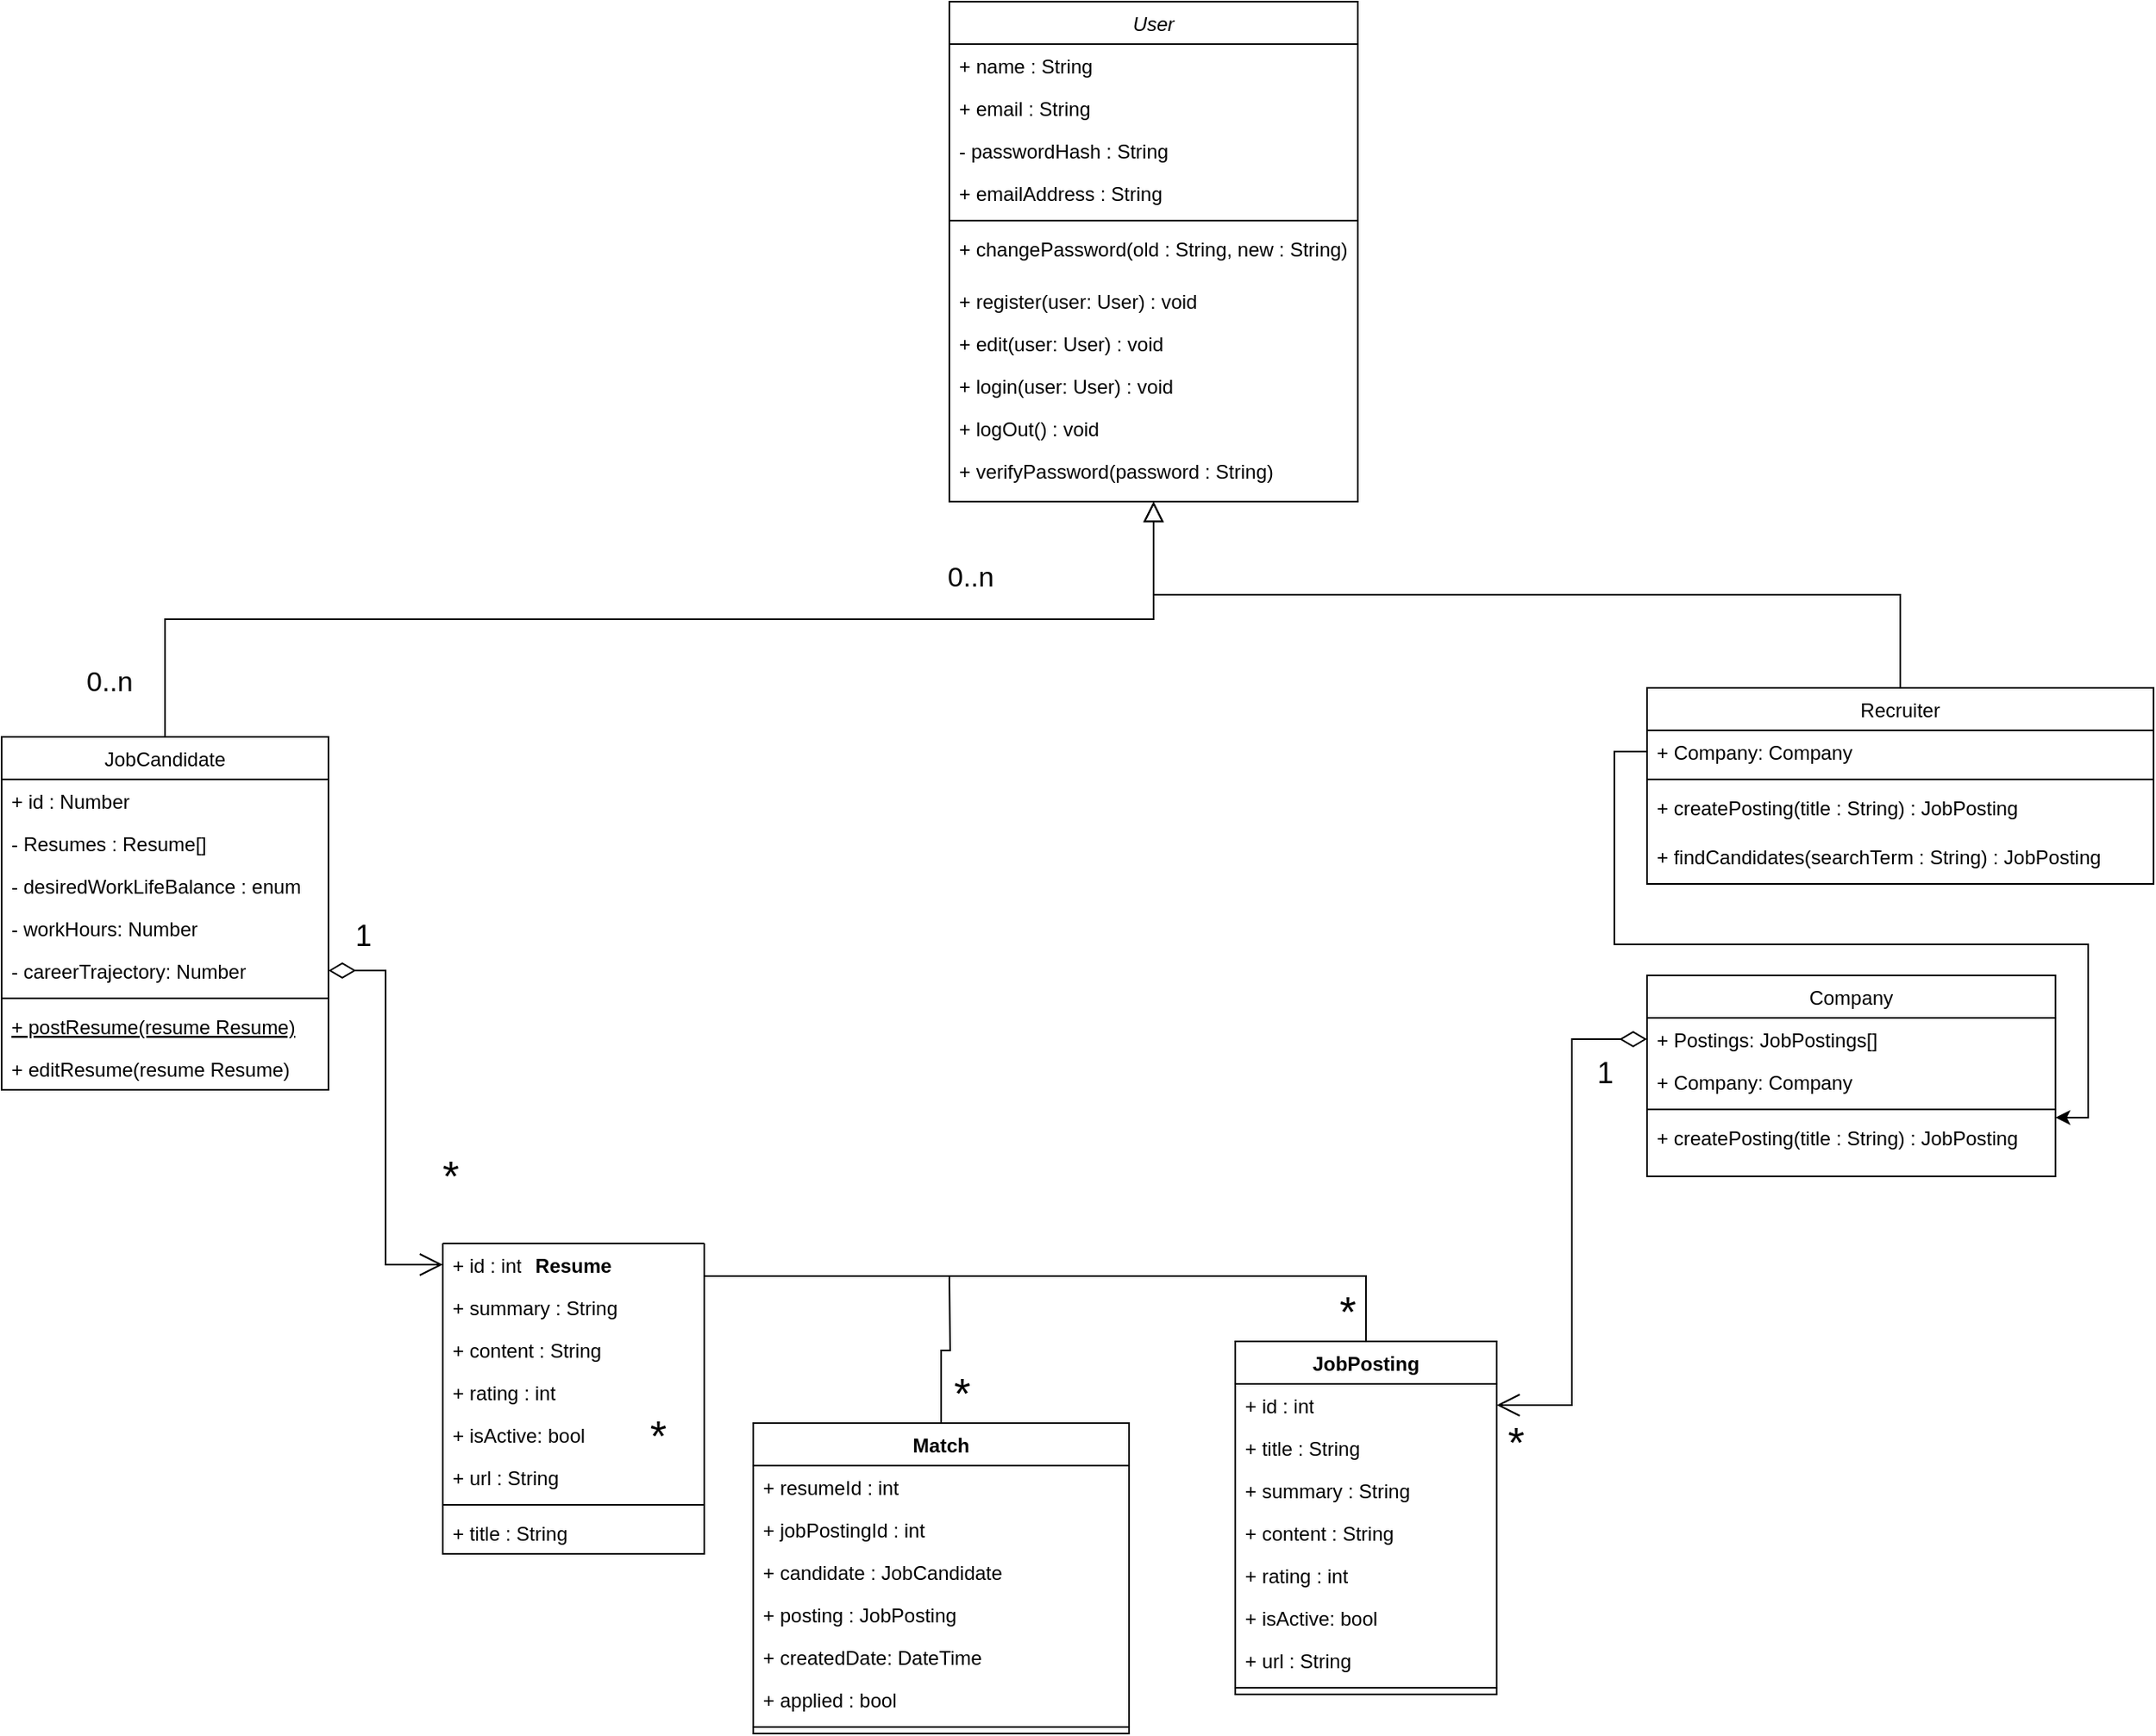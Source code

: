 <mxfile version="22.1.2" type="github">
  <diagram id="C5RBs43oDa-KdzZeNtuy" name="Page-1">
    <mxGraphModel dx="2257" dy="768" grid="1" gridSize="10" guides="1" tooltips="1" connect="1" arrows="1" fold="1" page="1" pageScale="1" pageWidth="827" pageHeight="1169" math="0" shadow="0">
      <root>
        <mxCell id="WIyWlLk6GJQsqaUBKTNV-0" />
        <mxCell id="WIyWlLk6GJQsqaUBKTNV-1" parent="WIyWlLk6GJQsqaUBKTNV-0" />
        <mxCell id="zkfFHV4jXpPFQw0GAbJ--0" value="User" style="swimlane;fontStyle=2;align=center;verticalAlign=top;childLayout=stackLayout;horizontal=1;startSize=26;horizontalStack=0;resizeParent=1;resizeLast=0;collapsible=1;marginBottom=0;rounded=0;shadow=0;strokeWidth=1;" parent="WIyWlLk6GJQsqaUBKTNV-1" vertex="1">
          <mxGeometry x="400" y="80" width="250" height="306" as="geometry">
            <mxRectangle x="230" y="140" width="160" height="26" as="alternateBounds" />
          </mxGeometry>
        </mxCell>
        <mxCell id="zkfFHV4jXpPFQw0GAbJ--1" value="+ name : String" style="text;align=left;verticalAlign=top;spacingLeft=4;spacingRight=4;overflow=hidden;rotatable=0;points=[[0,0.5],[1,0.5]];portConstraint=eastwest;" parent="zkfFHV4jXpPFQw0GAbJ--0" vertex="1">
          <mxGeometry y="26" width="250" height="26" as="geometry" />
        </mxCell>
        <mxCell id="Fggj_jDQMoIRLSlyv294-0" value="+ email : String" style="text;align=left;verticalAlign=top;spacingLeft=4;spacingRight=4;overflow=hidden;rotatable=0;points=[[0,0.5],[1,0.5]];portConstraint=eastwest;" parent="zkfFHV4jXpPFQw0GAbJ--0" vertex="1">
          <mxGeometry y="52" width="250" height="26" as="geometry" />
        </mxCell>
        <mxCell id="zkfFHV4jXpPFQw0GAbJ--2" value="- passwordHash : String" style="text;align=left;verticalAlign=top;spacingLeft=4;spacingRight=4;overflow=hidden;rotatable=0;points=[[0,0.5],[1,0.5]];portConstraint=eastwest;rounded=0;shadow=0;html=0;" parent="zkfFHV4jXpPFQw0GAbJ--0" vertex="1">
          <mxGeometry y="78" width="250" height="26" as="geometry" />
        </mxCell>
        <mxCell id="fFq-J_H4LNQ-aWTrTelW-20" value="+ emailAddress : String" style="text;align=left;verticalAlign=top;spacingLeft=4;spacingRight=4;overflow=hidden;rotatable=0;points=[[0,0.5],[1,0.5]];portConstraint=eastwest;rounded=0;shadow=0;html=0;" parent="zkfFHV4jXpPFQw0GAbJ--0" vertex="1">
          <mxGeometry y="104" width="250" height="26" as="geometry" />
        </mxCell>
        <mxCell id="zkfFHV4jXpPFQw0GAbJ--4" value="" style="line;html=1;strokeWidth=1;align=left;verticalAlign=middle;spacingTop=-1;spacingLeft=3;spacingRight=3;rotatable=0;labelPosition=right;points=[];portConstraint=eastwest;" parent="zkfFHV4jXpPFQw0GAbJ--0" vertex="1">
          <mxGeometry y="130" width="250" height="8" as="geometry" />
        </mxCell>
        <mxCell id="zkfFHV4jXpPFQw0GAbJ--5" value="+ changePassword(old : String, new : String)&#xa;" style="text;align=left;verticalAlign=top;spacingLeft=4;spacingRight=4;overflow=hidden;rotatable=0;points=[[0,0.5],[1,0.5]];portConstraint=eastwest;" parent="zkfFHV4jXpPFQw0GAbJ--0" vertex="1">
          <mxGeometry y="138" width="250" height="32" as="geometry" />
        </mxCell>
        <mxCell id="zkfFHV4jXpPFQw0GAbJ--25" value="+ register(user: User) : void" style="text;align=left;verticalAlign=top;spacingLeft=4;spacingRight=4;overflow=hidden;rotatable=0;points=[[0,0.5],[1,0.5]];portConstraint=eastwest;" parent="zkfFHV4jXpPFQw0GAbJ--0" vertex="1">
          <mxGeometry y="170" width="250" height="26" as="geometry" />
        </mxCell>
        <mxCell id="fFq-J_H4LNQ-aWTrTelW-17" value="+ edit(user: User) : void" style="text;align=left;verticalAlign=top;spacingLeft=4;spacingRight=4;overflow=hidden;rotatable=0;points=[[0,0.5],[1,0.5]];portConstraint=eastwest;" parent="zkfFHV4jXpPFQw0GAbJ--0" vertex="1">
          <mxGeometry y="196" width="250" height="26" as="geometry" />
        </mxCell>
        <mxCell id="zkfFHV4jXpPFQw0GAbJ--24" value="+ login(user: User) : void" style="text;align=left;verticalAlign=top;spacingLeft=4;spacingRight=4;overflow=hidden;rotatable=0;points=[[0,0.5],[1,0.5]];portConstraint=eastwest;" parent="zkfFHV4jXpPFQw0GAbJ--0" vertex="1">
          <mxGeometry y="222" width="250" height="26" as="geometry" />
        </mxCell>
        <mxCell id="fFq-J_H4LNQ-aWTrTelW-18" value="+ logOut() : void" style="text;align=left;verticalAlign=top;spacingLeft=4;spacingRight=4;overflow=hidden;rotatable=0;points=[[0,0.5],[1,0.5]];portConstraint=eastwest;" parent="zkfFHV4jXpPFQw0GAbJ--0" vertex="1">
          <mxGeometry y="248" width="250" height="26" as="geometry" />
        </mxCell>
        <mxCell id="fFq-J_H4LNQ-aWTrTelW-15" value="+ verifyPassword(password : String)" style="text;align=left;verticalAlign=top;spacingLeft=4;spacingRight=4;overflow=hidden;rotatable=0;points=[[0,0.5],[1,0.5]];portConstraint=eastwest;" parent="zkfFHV4jXpPFQw0GAbJ--0" vertex="1">
          <mxGeometry y="274" width="250" height="32" as="geometry" />
        </mxCell>
        <mxCell id="zkfFHV4jXpPFQw0GAbJ--6" value="JobCandidate" style="swimlane;fontStyle=0;align=center;verticalAlign=top;childLayout=stackLayout;horizontal=1;startSize=26;horizontalStack=0;resizeParent=1;resizeLast=0;collapsible=1;marginBottom=0;rounded=0;shadow=0;strokeWidth=1;" parent="WIyWlLk6GJQsqaUBKTNV-1" vertex="1">
          <mxGeometry x="-180" y="530" width="200" height="216" as="geometry">
            <mxRectangle x="130" y="380" width="160" height="26" as="alternateBounds" />
          </mxGeometry>
        </mxCell>
        <mxCell id="zkfFHV4jXpPFQw0GAbJ--7" value="+ id : Number" style="text;align=left;verticalAlign=top;spacingLeft=4;spacingRight=4;overflow=hidden;rotatable=0;points=[[0,0.5],[1,0.5]];portConstraint=eastwest;" parent="zkfFHV4jXpPFQw0GAbJ--6" vertex="1">
          <mxGeometry y="26" width="200" height="26" as="geometry" />
        </mxCell>
        <mxCell id="p4cWSgK3Y5e1TkSdbBXA-22" value="- Resumes : Resume[]" style="text;align=left;verticalAlign=top;spacingLeft=4;spacingRight=4;overflow=hidden;rotatable=0;points=[[0,0.5],[1,0.5]];portConstraint=eastwest;rounded=0;shadow=0;html=0;" vertex="1" parent="zkfFHV4jXpPFQw0GAbJ--6">
          <mxGeometry y="52" width="200" height="26" as="geometry" />
        </mxCell>
        <mxCell id="p4cWSgK3Y5e1TkSdbBXA-23" value="- desiredWorkLifeBalance : enum" style="text;align=left;verticalAlign=top;spacingLeft=4;spacingRight=4;overflow=hidden;rotatable=0;points=[[0,0.5],[1,0.5]];portConstraint=eastwest;rounded=0;shadow=0;html=0;" vertex="1" parent="zkfFHV4jXpPFQw0GAbJ--6">
          <mxGeometry y="78" width="200" height="26" as="geometry" />
        </mxCell>
        <mxCell id="p4cWSgK3Y5e1TkSdbBXA-24" value="- workHours: Number" style="text;align=left;verticalAlign=top;spacingLeft=4;spacingRight=4;overflow=hidden;rotatable=0;points=[[0,0.5],[1,0.5]];portConstraint=eastwest;rounded=0;shadow=0;html=0;" vertex="1" parent="zkfFHV4jXpPFQw0GAbJ--6">
          <mxGeometry y="104" width="200" height="26" as="geometry" />
        </mxCell>
        <mxCell id="zkfFHV4jXpPFQw0GAbJ--8" value="- careerTrajectory: Number" style="text;align=left;verticalAlign=top;spacingLeft=4;spacingRight=4;overflow=hidden;rotatable=0;points=[[0,0.5],[1,0.5]];portConstraint=eastwest;rounded=0;shadow=0;html=0;" parent="zkfFHV4jXpPFQw0GAbJ--6" vertex="1">
          <mxGeometry y="130" width="200" height="26" as="geometry" />
        </mxCell>
        <mxCell id="zkfFHV4jXpPFQw0GAbJ--9" value="" style="line;html=1;strokeWidth=1;align=left;verticalAlign=middle;spacingTop=-1;spacingLeft=3;spacingRight=3;rotatable=0;labelPosition=right;points=[];portConstraint=eastwest;" parent="zkfFHV4jXpPFQw0GAbJ--6" vertex="1">
          <mxGeometry y="156" width="200" height="8" as="geometry" />
        </mxCell>
        <mxCell id="zkfFHV4jXpPFQw0GAbJ--10" value="+ postResume(resume Resume)" style="text;align=left;verticalAlign=top;spacingLeft=4;spacingRight=4;overflow=hidden;rotatable=0;points=[[0,0.5],[1,0.5]];portConstraint=eastwest;fontStyle=4" parent="zkfFHV4jXpPFQw0GAbJ--6" vertex="1">
          <mxGeometry y="164" width="200" height="26" as="geometry" />
        </mxCell>
        <mxCell id="zkfFHV4jXpPFQw0GAbJ--11" value="+ editResume(resume Resume)" style="text;align=left;verticalAlign=top;spacingLeft=4;spacingRight=4;overflow=hidden;rotatable=0;points=[[0,0.5],[1,0.5]];portConstraint=eastwest;" parent="zkfFHV4jXpPFQw0GAbJ--6" vertex="1">
          <mxGeometry y="190" width="200" height="26" as="geometry" />
        </mxCell>
        <mxCell id="zkfFHV4jXpPFQw0GAbJ--12" value="" style="endArrow=block;endSize=10;endFill=0;shadow=0;strokeWidth=1;rounded=0;edgeStyle=elbowEdgeStyle;elbow=vertical;" parent="WIyWlLk6GJQsqaUBKTNV-1" source="zkfFHV4jXpPFQw0GAbJ--6" target="zkfFHV4jXpPFQw0GAbJ--0" edge="1">
          <mxGeometry width="160" relative="1" as="geometry">
            <mxPoint x="200" y="203" as="sourcePoint" />
            <mxPoint x="200" y="203" as="targetPoint" />
          </mxGeometry>
        </mxCell>
        <mxCell id="zkfFHV4jXpPFQw0GAbJ--13" value="Recruiter" style="swimlane;fontStyle=0;align=center;verticalAlign=top;childLayout=stackLayout;horizontal=1;startSize=26;horizontalStack=0;resizeParent=1;resizeLast=0;collapsible=1;marginBottom=0;rounded=0;shadow=0;strokeWidth=1;" parent="WIyWlLk6GJQsqaUBKTNV-1" vertex="1">
          <mxGeometry x="827" y="500" width="310" height="120" as="geometry">
            <mxRectangle x="340" y="380" width="170" height="26" as="alternateBounds" />
          </mxGeometry>
        </mxCell>
        <mxCell id="p4cWSgK3Y5e1TkSdbBXA-0" value="+ Company: Company" style="text;align=left;verticalAlign=top;spacingLeft=4;spacingRight=4;overflow=hidden;rotatable=0;points=[[0,0.5],[1,0.5]];portConstraint=eastwest;" vertex="1" parent="zkfFHV4jXpPFQw0GAbJ--13">
          <mxGeometry y="26" width="310" height="26" as="geometry" />
        </mxCell>
        <mxCell id="zkfFHV4jXpPFQw0GAbJ--15" value="" style="line;html=1;strokeWidth=1;align=left;verticalAlign=middle;spacingTop=-1;spacingLeft=3;spacingRight=3;rotatable=0;labelPosition=right;points=[];portConstraint=eastwest;" parent="zkfFHV4jXpPFQw0GAbJ--13" vertex="1">
          <mxGeometry y="52" width="310" height="8" as="geometry" />
        </mxCell>
        <mxCell id="p4cWSgK3Y5e1TkSdbBXA-1" value="+ createPosting(title : String) : JobPosting" style="text;align=left;verticalAlign=top;spacingLeft=4;spacingRight=4;overflow=hidden;rotatable=0;points=[[0,0.5],[1,0.5]];portConstraint=eastwest;" vertex="1" parent="zkfFHV4jXpPFQw0GAbJ--13">
          <mxGeometry y="60" width="310" height="30" as="geometry" />
        </mxCell>
        <mxCell id="p4cWSgK3Y5e1TkSdbBXA-18" value="+ findCandidates(searchTerm : String) : JobPosting" style="text;align=left;verticalAlign=top;spacingLeft=4;spacingRight=4;overflow=hidden;rotatable=0;points=[[0,0.5],[1,0.5]];portConstraint=eastwest;" vertex="1" parent="zkfFHV4jXpPFQw0GAbJ--13">
          <mxGeometry y="90" width="310" height="30" as="geometry" />
        </mxCell>
        <mxCell id="zkfFHV4jXpPFQw0GAbJ--16" value="" style="endArrow=block;endSize=10;endFill=0;shadow=0;strokeWidth=1;rounded=0;edgeStyle=elbowEdgeStyle;elbow=vertical;" parent="WIyWlLk6GJQsqaUBKTNV-1" source="zkfFHV4jXpPFQw0GAbJ--13" target="zkfFHV4jXpPFQw0GAbJ--0" edge="1">
          <mxGeometry width="160" relative="1" as="geometry">
            <mxPoint x="210" y="373" as="sourcePoint" />
            <mxPoint x="310" y="271" as="targetPoint" />
          </mxGeometry>
        </mxCell>
        <mxCell id="fFq-J_H4LNQ-aWTrTelW-6" value="Resume" style="swimlane;fontStyle=1;align=center;verticalAlign=top;childLayout=stackLayout;horizontal=1;startSize=0;horizontalStack=0;resizeParent=1;resizeParentMax=0;resizeLast=0;collapsible=1;marginBottom=0;whiteSpace=wrap;html=1;" parent="WIyWlLk6GJQsqaUBKTNV-1" vertex="1">
          <mxGeometry x="90" y="840" width="160" height="190" as="geometry" />
        </mxCell>
        <mxCell id="fFq-J_H4LNQ-aWTrTelW-7" value="+ id : int" style="text;strokeColor=none;fillColor=none;align=left;verticalAlign=top;spacingLeft=4;spacingRight=4;overflow=hidden;rotatable=0;points=[[0,0.5],[1,0.5]];portConstraint=eastwest;whiteSpace=wrap;html=1;" parent="fFq-J_H4LNQ-aWTrTelW-6" vertex="1">
          <mxGeometry width="160" height="26" as="geometry" />
        </mxCell>
        <mxCell id="fFq-J_H4LNQ-aWTrTelW-24" value="+ summary : String" style="text;strokeColor=none;fillColor=none;align=left;verticalAlign=top;spacingLeft=4;spacingRight=4;overflow=hidden;rotatable=0;points=[[0,0.5],[1,0.5]];portConstraint=eastwest;whiteSpace=wrap;html=1;" parent="fFq-J_H4LNQ-aWTrTelW-6" vertex="1">
          <mxGeometry y="26" width="160" height="26" as="geometry" />
        </mxCell>
        <mxCell id="fFq-J_H4LNQ-aWTrTelW-25" value="+ content : String" style="text;strokeColor=none;fillColor=none;align=left;verticalAlign=top;spacingLeft=4;spacingRight=4;overflow=hidden;rotatable=0;points=[[0,0.5],[1,0.5]];portConstraint=eastwest;whiteSpace=wrap;html=1;" parent="fFq-J_H4LNQ-aWTrTelW-6" vertex="1">
          <mxGeometry y="52" width="160" height="26" as="geometry" />
        </mxCell>
        <mxCell id="fFq-J_H4LNQ-aWTrTelW-27" value="+ rating : int" style="text;strokeColor=none;fillColor=none;align=left;verticalAlign=top;spacingLeft=4;spacingRight=4;overflow=hidden;rotatable=0;points=[[0,0.5],[1,0.5]];portConstraint=eastwest;whiteSpace=wrap;html=1;" parent="fFq-J_H4LNQ-aWTrTelW-6" vertex="1">
          <mxGeometry y="78" width="160" height="26" as="geometry" />
        </mxCell>
        <mxCell id="fFq-J_H4LNQ-aWTrTelW-28" value="+ isActive: bool" style="text;strokeColor=none;fillColor=none;align=left;verticalAlign=top;spacingLeft=4;spacingRight=4;overflow=hidden;rotatable=0;points=[[0,0.5],[1,0.5]];portConstraint=eastwest;whiteSpace=wrap;html=1;" parent="fFq-J_H4LNQ-aWTrTelW-6" vertex="1">
          <mxGeometry y="104" width="160" height="26" as="geometry" />
        </mxCell>
        <mxCell id="fFq-J_H4LNQ-aWTrTelW-26" value="+ url : String" style="text;strokeColor=none;fillColor=none;align=left;verticalAlign=top;spacingLeft=4;spacingRight=4;overflow=hidden;rotatable=0;points=[[0,0.5],[1,0.5]];portConstraint=eastwest;whiteSpace=wrap;html=1;" parent="fFq-J_H4LNQ-aWTrTelW-6" vertex="1">
          <mxGeometry y="130" width="160" height="26" as="geometry" />
        </mxCell>
        <mxCell id="fFq-J_H4LNQ-aWTrTelW-8" value="" style="line;strokeWidth=1;fillColor=none;align=left;verticalAlign=middle;spacingTop=-1;spacingLeft=3;spacingRight=3;rotatable=0;labelPosition=right;points=[];portConstraint=eastwest;strokeColor=inherit;" parent="fFq-J_H4LNQ-aWTrTelW-6" vertex="1">
          <mxGeometry y="156" width="160" height="8" as="geometry" />
        </mxCell>
        <mxCell id="fFq-J_H4LNQ-aWTrTelW-23" value="+ title : String" style="text;strokeColor=none;fillColor=none;align=left;verticalAlign=top;spacingLeft=4;spacingRight=4;overflow=hidden;rotatable=0;points=[[0,0.5],[1,0.5]];portConstraint=eastwest;whiteSpace=wrap;html=1;" parent="fFq-J_H4LNQ-aWTrTelW-6" vertex="1">
          <mxGeometry y="164" width="160" height="26" as="geometry" />
        </mxCell>
        <mxCell id="fFq-J_H4LNQ-aWTrTelW-29" value="JobPosting" style="swimlane;fontStyle=1;align=center;verticalAlign=top;childLayout=stackLayout;horizontal=1;startSize=26;horizontalStack=0;resizeParent=1;resizeParentMax=0;resizeLast=0;collapsible=1;marginBottom=0;whiteSpace=wrap;html=1;" parent="WIyWlLk6GJQsqaUBKTNV-1" vertex="1">
          <mxGeometry x="575" y="900" width="160" height="216" as="geometry" />
        </mxCell>
        <mxCell id="fFq-J_H4LNQ-aWTrTelW-30" value="+ id : int" style="text;strokeColor=none;fillColor=none;align=left;verticalAlign=top;spacingLeft=4;spacingRight=4;overflow=hidden;rotatable=0;points=[[0,0.5],[1,0.5]];portConstraint=eastwest;whiteSpace=wrap;html=1;" parent="fFq-J_H4LNQ-aWTrTelW-29" vertex="1">
          <mxGeometry y="26" width="160" height="26" as="geometry" />
        </mxCell>
        <mxCell id="p4cWSgK3Y5e1TkSdbBXA-14" value="+ title : String" style="text;strokeColor=none;fillColor=none;align=left;verticalAlign=top;spacingLeft=4;spacingRight=4;overflow=hidden;rotatable=0;points=[[0,0.5],[1,0.5]];portConstraint=eastwest;whiteSpace=wrap;html=1;" vertex="1" parent="fFq-J_H4LNQ-aWTrTelW-29">
          <mxGeometry y="52" width="160" height="26" as="geometry" />
        </mxCell>
        <mxCell id="fFq-J_H4LNQ-aWTrTelW-32" value="+ summary : String" style="text;strokeColor=none;fillColor=none;align=left;verticalAlign=top;spacingLeft=4;spacingRight=4;overflow=hidden;rotatable=0;points=[[0,0.5],[1,0.5]];portConstraint=eastwest;whiteSpace=wrap;html=1;" parent="fFq-J_H4LNQ-aWTrTelW-29" vertex="1">
          <mxGeometry y="78" width="160" height="26" as="geometry" />
        </mxCell>
        <mxCell id="fFq-J_H4LNQ-aWTrTelW-33" value="+ content : String" style="text;strokeColor=none;fillColor=none;align=left;verticalAlign=top;spacingLeft=4;spacingRight=4;overflow=hidden;rotatable=0;points=[[0,0.5],[1,0.5]];portConstraint=eastwest;whiteSpace=wrap;html=1;" parent="fFq-J_H4LNQ-aWTrTelW-29" vertex="1">
          <mxGeometry y="104" width="160" height="26" as="geometry" />
        </mxCell>
        <mxCell id="fFq-J_H4LNQ-aWTrTelW-34" value="+ rating : int" style="text;strokeColor=none;fillColor=none;align=left;verticalAlign=top;spacingLeft=4;spacingRight=4;overflow=hidden;rotatable=0;points=[[0,0.5],[1,0.5]];portConstraint=eastwest;whiteSpace=wrap;html=1;" parent="fFq-J_H4LNQ-aWTrTelW-29" vertex="1">
          <mxGeometry y="130" width="160" height="26" as="geometry" />
        </mxCell>
        <mxCell id="fFq-J_H4LNQ-aWTrTelW-35" value="+ isActive: bool" style="text;strokeColor=none;fillColor=none;align=left;verticalAlign=top;spacingLeft=4;spacingRight=4;overflow=hidden;rotatable=0;points=[[0,0.5],[1,0.5]];portConstraint=eastwest;whiteSpace=wrap;html=1;" parent="fFq-J_H4LNQ-aWTrTelW-29" vertex="1">
          <mxGeometry y="156" width="160" height="26" as="geometry" />
        </mxCell>
        <mxCell id="fFq-J_H4LNQ-aWTrTelW-36" value="+ url : String" style="text;strokeColor=none;fillColor=none;align=left;verticalAlign=top;spacingLeft=4;spacingRight=4;overflow=hidden;rotatable=0;points=[[0,0.5],[1,0.5]];portConstraint=eastwest;whiteSpace=wrap;html=1;" parent="fFq-J_H4LNQ-aWTrTelW-29" vertex="1">
          <mxGeometry y="182" width="160" height="26" as="geometry" />
        </mxCell>
        <mxCell id="fFq-J_H4LNQ-aWTrTelW-37" value="" style="line;strokeWidth=1;fillColor=none;align=left;verticalAlign=middle;spacingTop=-1;spacingLeft=3;spacingRight=3;rotatable=0;labelPosition=right;points=[];portConstraint=eastwest;strokeColor=inherit;" parent="fFq-J_H4LNQ-aWTrTelW-29" vertex="1">
          <mxGeometry y="208" width="160" height="8" as="geometry" />
        </mxCell>
        <mxCell id="p4cWSgK3Y5e1TkSdbBXA-2" value="Company" style="swimlane;fontStyle=0;align=center;verticalAlign=top;childLayout=stackLayout;horizontal=1;startSize=26;horizontalStack=0;resizeParent=1;resizeLast=0;collapsible=1;marginBottom=0;rounded=0;shadow=0;strokeWidth=1;" vertex="1" parent="WIyWlLk6GJQsqaUBKTNV-1">
          <mxGeometry x="827" y="676" width="250" height="123" as="geometry">
            <mxRectangle x="340" y="380" width="170" height="26" as="alternateBounds" />
          </mxGeometry>
        </mxCell>
        <mxCell id="p4cWSgK3Y5e1TkSdbBXA-3" value="+ Postings: JobPostings[]" style="text;align=left;verticalAlign=top;spacingLeft=4;spacingRight=4;overflow=hidden;rotatable=0;points=[[0,0.5],[1,0.5]];portConstraint=eastwest;" vertex="1" parent="p4cWSgK3Y5e1TkSdbBXA-2">
          <mxGeometry y="26" width="250" height="26" as="geometry" />
        </mxCell>
        <mxCell id="p4cWSgK3Y5e1TkSdbBXA-4" value="+ Company: Company" style="text;align=left;verticalAlign=top;spacingLeft=4;spacingRight=4;overflow=hidden;rotatable=0;points=[[0,0.5],[1,0.5]];portConstraint=eastwest;" vertex="1" parent="p4cWSgK3Y5e1TkSdbBXA-2">
          <mxGeometry y="52" width="250" height="26" as="geometry" />
        </mxCell>
        <mxCell id="p4cWSgK3Y5e1TkSdbBXA-5" value="" style="line;html=1;strokeWidth=1;align=left;verticalAlign=middle;spacingTop=-1;spacingLeft=3;spacingRight=3;rotatable=0;labelPosition=right;points=[];portConstraint=eastwest;" vertex="1" parent="p4cWSgK3Y5e1TkSdbBXA-2">
          <mxGeometry y="78" width="250" height="8" as="geometry" />
        </mxCell>
        <mxCell id="p4cWSgK3Y5e1TkSdbBXA-6" value="+ createPosting(title : String) : JobPosting" style="text;align=left;verticalAlign=top;spacingLeft=4;spacingRight=4;overflow=hidden;rotatable=0;points=[[0,0.5],[1,0.5]];portConstraint=eastwest;" vertex="1" parent="p4cWSgK3Y5e1TkSdbBXA-2">
          <mxGeometry y="86" width="250" height="2" as="geometry" />
        </mxCell>
        <mxCell id="p4cWSgK3Y5e1TkSdbBXA-7" value="" style="edgeStyle=orthogonalEdgeStyle;rounded=0;orthogonalLoop=1;jettySize=auto;html=1;" edge="1" parent="WIyWlLk6GJQsqaUBKTNV-1" source="p4cWSgK3Y5e1TkSdbBXA-0" target="p4cWSgK3Y5e1TkSdbBXA-6">
          <mxGeometry relative="1" as="geometry" />
        </mxCell>
        <mxCell id="p4cWSgK3Y5e1TkSdbBXA-11" value="&lt;font style=&quot;font-size: 18px;&quot;&gt;1&lt;/font&gt;" style="endArrow=open;html=1;endSize=12;startArrow=diamondThin;startSize=14;startFill=0;edgeStyle=orthogonalEdgeStyle;rounded=0;" edge="1" parent="WIyWlLk6GJQsqaUBKTNV-1" source="p4cWSgK3Y5e1TkSdbBXA-3" target="fFq-J_H4LNQ-aWTrTelW-30">
          <mxGeometry x="-0.833" y="21" relative="1" as="geometry">
            <mxPoint x="450" y="890" as="sourcePoint" />
            <mxPoint x="610" y="890" as="targetPoint" />
            <mxPoint as="offset" />
          </mxGeometry>
        </mxCell>
        <mxCell id="p4cWSgK3Y5e1TkSdbBXA-12" value="0..n" style="edgeLabel;resizable=0;html=1;align=left;verticalAlign=top;fontSize=17;" connectable="0" vertex="1" parent="p4cWSgK3Y5e1TkSdbBXA-11">
          <mxGeometry x="-1" relative="1" as="geometry">
            <mxPoint x="-430" y="-299" as="offset" />
          </mxGeometry>
        </mxCell>
        <mxCell id="p4cWSgK3Y5e1TkSdbBXA-13" value="&lt;div style=&quot;font-size: 26px;&quot;&gt;*&lt;/div&gt;" style="edgeLabel;resizable=0;html=1;align=right;verticalAlign=top;fontSize=26;" connectable="0" vertex="1" parent="p4cWSgK3Y5e1TkSdbBXA-11">
          <mxGeometry x="1" relative="1" as="geometry">
            <mxPoint x="17" y="1" as="offset" />
          </mxGeometry>
        </mxCell>
        <mxCell id="p4cWSgK3Y5e1TkSdbBXA-19" value="&lt;font style=&quot;font-size: 18px;&quot;&gt;1&lt;/font&gt;" style="endArrow=open;html=1;endSize=12;startArrow=diamondThin;startSize=14;startFill=0;edgeStyle=orthogonalEdgeStyle;rounded=0;entryX=0;entryY=0.5;entryDx=0;entryDy=0;" edge="1" parent="WIyWlLk6GJQsqaUBKTNV-1" source="zkfFHV4jXpPFQw0GAbJ--8" target="fFq-J_H4LNQ-aWTrTelW-7">
          <mxGeometry x="-0.833" y="21" relative="1" as="geometry">
            <mxPoint x="66" y="560" as="sourcePoint" />
            <mxPoint x="-30" y="560" as="targetPoint" />
            <mxPoint as="offset" />
          </mxGeometry>
        </mxCell>
        <mxCell id="p4cWSgK3Y5e1TkSdbBXA-20" value="0..n" style="edgeLabel;resizable=0;html=1;align=left;verticalAlign=top;fontSize=17;" connectable="0" vertex="1" parent="p4cWSgK3Y5e1TkSdbBXA-19">
          <mxGeometry x="-1" relative="1" as="geometry">
            <mxPoint x="-150" y="-193" as="offset" />
          </mxGeometry>
        </mxCell>
        <mxCell id="p4cWSgK3Y5e1TkSdbBXA-21" value="&lt;div style=&quot;font-size: 26px;&quot;&gt;*&lt;/div&gt;" style="edgeLabel;resizable=0;html=1;align=right;verticalAlign=top;fontSize=26;" connectable="0" vertex="1" parent="p4cWSgK3Y5e1TkSdbBXA-19">
          <mxGeometry x="1" relative="1" as="geometry">
            <mxPoint x="10" y="-76" as="offset" />
          </mxGeometry>
        </mxCell>
        <mxCell id="p4cWSgK3Y5e1TkSdbBXA-32" value="" style="endArrow=none;html=1;edgeStyle=orthogonalEdgeStyle;rounded=0;entryX=0.5;entryY=0;entryDx=0;entryDy=0;" edge="1" parent="WIyWlLk6GJQsqaUBKTNV-1" source="fFq-J_H4LNQ-aWTrTelW-7" target="fFq-J_H4LNQ-aWTrTelW-29">
          <mxGeometry relative="1" as="geometry">
            <mxPoint x="350" y="990" as="sourcePoint" />
            <mxPoint x="510" y="990" as="targetPoint" />
            <Array as="points">
              <mxPoint x="250" y="860" />
              <mxPoint x="655" y="860" />
            </Array>
          </mxGeometry>
        </mxCell>
        <mxCell id="p4cWSgK3Y5e1TkSdbBXA-41" value="Match" style="swimlane;fontStyle=1;align=center;verticalAlign=top;childLayout=stackLayout;horizontal=1;startSize=26;horizontalStack=0;resizeParent=1;resizeParentMax=0;resizeLast=0;collapsible=1;marginBottom=0;whiteSpace=wrap;html=1;" vertex="1" parent="WIyWlLk6GJQsqaUBKTNV-1">
          <mxGeometry x="280" y="950" width="230" height="190" as="geometry" />
        </mxCell>
        <mxCell id="p4cWSgK3Y5e1TkSdbBXA-42" value="+ resumeId : int" style="text;strokeColor=none;fillColor=none;align=left;verticalAlign=top;spacingLeft=4;spacingRight=4;overflow=hidden;rotatable=0;points=[[0,0.5],[1,0.5]];portConstraint=eastwest;whiteSpace=wrap;html=1;" vertex="1" parent="p4cWSgK3Y5e1TkSdbBXA-41">
          <mxGeometry y="26" width="230" height="26" as="geometry" />
        </mxCell>
        <mxCell id="p4cWSgK3Y5e1TkSdbBXA-51" value="+ jobPostingId : int" style="text;strokeColor=none;fillColor=none;align=left;verticalAlign=top;spacingLeft=4;spacingRight=4;overflow=hidden;rotatable=0;points=[[0,0.5],[1,0.5]];portConstraint=eastwest;whiteSpace=wrap;html=1;" vertex="1" parent="p4cWSgK3Y5e1TkSdbBXA-41">
          <mxGeometry y="52" width="230" height="26" as="geometry" />
        </mxCell>
        <mxCell id="p4cWSgK3Y5e1TkSdbBXA-43" value="&lt;div&gt;+ candidate : JobCandidate&lt;/div&gt;&lt;div&gt;&lt;br&gt;&lt;/div&gt;" style="text;strokeColor=none;fillColor=none;align=left;verticalAlign=top;spacingLeft=4;spacingRight=4;overflow=hidden;rotatable=0;points=[[0,0.5],[1,0.5]];portConstraint=eastwest;whiteSpace=wrap;html=1;" vertex="1" parent="p4cWSgK3Y5e1TkSdbBXA-41">
          <mxGeometry y="78" width="230" height="26" as="geometry" />
        </mxCell>
        <mxCell id="p4cWSgK3Y5e1TkSdbBXA-44" value="+ posting : JobPosting" style="text;strokeColor=none;fillColor=none;align=left;verticalAlign=top;spacingLeft=4;spacingRight=4;overflow=hidden;rotatable=0;points=[[0,0.5],[1,0.5]];portConstraint=eastwest;whiteSpace=wrap;html=1;" vertex="1" parent="p4cWSgK3Y5e1TkSdbBXA-41">
          <mxGeometry y="104" width="230" height="26" as="geometry" />
        </mxCell>
        <mxCell id="p4cWSgK3Y5e1TkSdbBXA-45" value="+ createdDate: DateTime" style="text;strokeColor=none;fillColor=none;align=left;verticalAlign=top;spacingLeft=4;spacingRight=4;overflow=hidden;rotatable=0;points=[[0,0.5],[1,0.5]];portConstraint=eastwest;whiteSpace=wrap;html=1;" vertex="1" parent="p4cWSgK3Y5e1TkSdbBXA-41">
          <mxGeometry y="130" width="230" height="26" as="geometry" />
        </mxCell>
        <mxCell id="p4cWSgK3Y5e1TkSdbBXA-46" value="+ applied : bool" style="text;strokeColor=none;fillColor=none;align=left;verticalAlign=top;spacingLeft=4;spacingRight=4;overflow=hidden;rotatable=0;points=[[0,0.5],[1,0.5]];portConstraint=eastwest;whiteSpace=wrap;html=1;" vertex="1" parent="p4cWSgK3Y5e1TkSdbBXA-41">
          <mxGeometry y="156" width="230" height="26" as="geometry" />
        </mxCell>
        <mxCell id="p4cWSgK3Y5e1TkSdbBXA-49" value="" style="line;strokeWidth=1;fillColor=none;align=left;verticalAlign=middle;spacingTop=-1;spacingLeft=3;spacingRight=3;rotatable=0;labelPosition=right;points=[];portConstraint=eastwest;strokeColor=inherit;" vertex="1" parent="p4cWSgK3Y5e1TkSdbBXA-41">
          <mxGeometry y="182" width="230" height="8" as="geometry" />
        </mxCell>
        <mxCell id="p4cWSgK3Y5e1TkSdbBXA-50" value="" style="endArrow=none;html=1;edgeStyle=orthogonalEdgeStyle;rounded=0;" edge="1" parent="WIyWlLk6GJQsqaUBKTNV-1" target="p4cWSgK3Y5e1TkSdbBXA-41">
          <mxGeometry relative="1" as="geometry">
            <mxPoint x="400" y="860" as="sourcePoint" />
            <mxPoint x="285" y="1260" as="targetPoint" />
            <Array as="points" />
          </mxGeometry>
        </mxCell>
        <mxCell id="p4cWSgK3Y5e1TkSdbBXA-53" value="&lt;div style=&quot;font-size: 26px;&quot;&gt;*&lt;/div&gt;" style="edgeLabel;resizable=0;html=1;align=right;verticalAlign=top;fontSize=26;" connectable="0" vertex="1" parent="WIyWlLk6GJQsqaUBKTNV-1">
          <mxGeometry x="413.998" y="910.004" as="geometry" />
        </mxCell>
        <mxCell id="p4cWSgK3Y5e1TkSdbBXA-54" value="&lt;div style=&quot;font-size: 26px;&quot;&gt;*&lt;/div&gt;" style="edgeLabel;resizable=0;html=1;align=right;verticalAlign=top;fontSize=26;" connectable="0" vertex="1" parent="WIyWlLk6GJQsqaUBKTNV-1">
          <mxGeometry x="649.998" y="860.004" as="geometry" />
        </mxCell>
        <mxCell id="p4cWSgK3Y5e1TkSdbBXA-55" value="&lt;div style=&quot;font-size: 26px;&quot;&gt;*&lt;/div&gt;" style="edgeLabel;resizable=0;html=1;align=right;verticalAlign=top;fontSize=26;" connectable="0" vertex="1" parent="WIyWlLk6GJQsqaUBKTNV-1">
          <mxGeometry x="433.998" y="930.004" as="geometry">
            <mxPoint x="-206" y="6" as="offset" />
          </mxGeometry>
        </mxCell>
      </root>
    </mxGraphModel>
  </diagram>
</mxfile>
